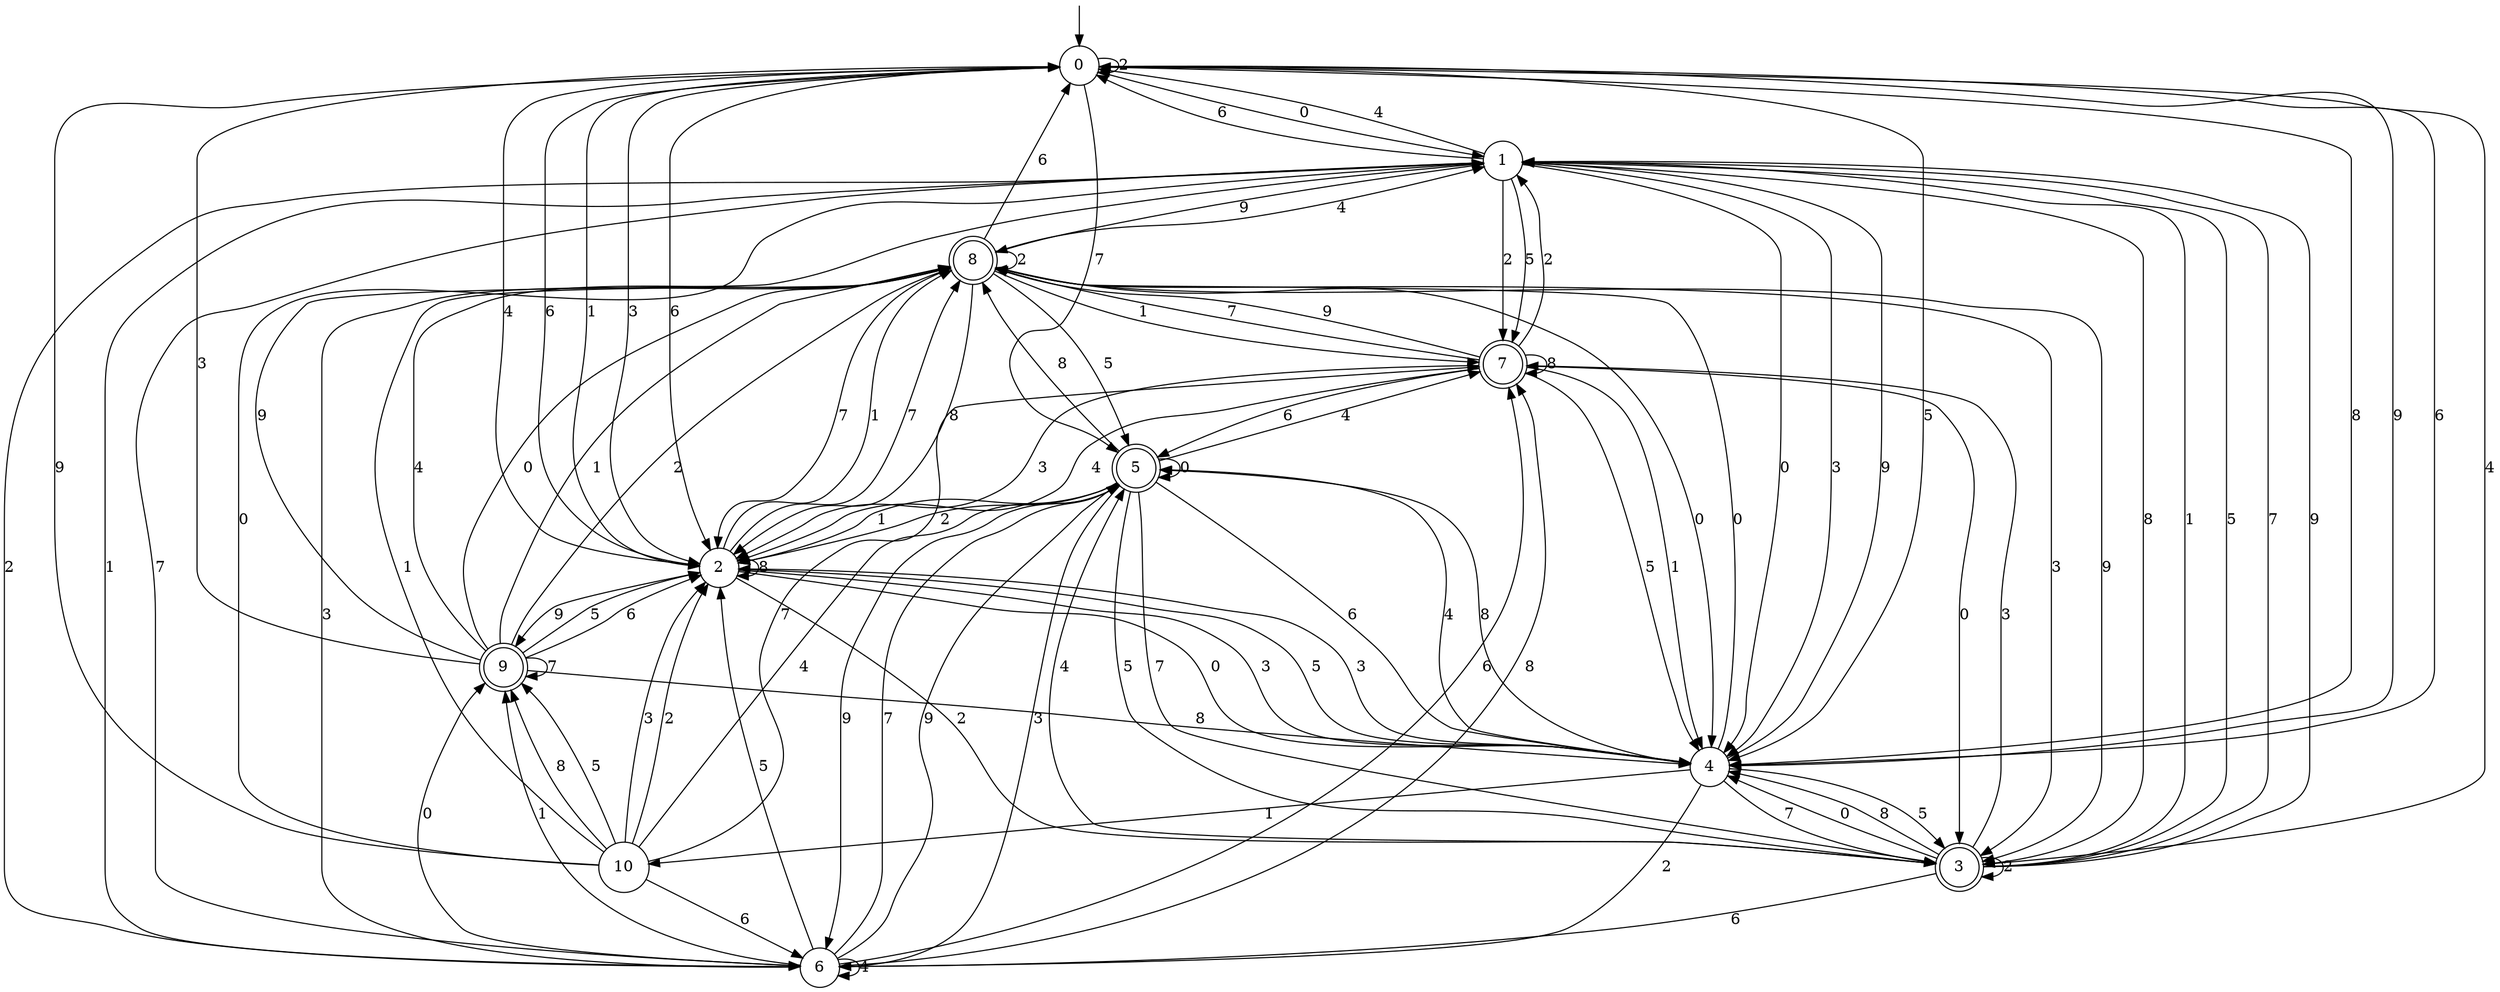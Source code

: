 digraph g {

	s0 [shape="circle" label="0"];
	s1 [shape="circle" label="1"];
	s2 [shape="circle" label="2"];
	s3 [shape="doublecircle" label="3"];
	s4 [shape="circle" label="4"];
	s5 [shape="doublecircle" label="5"];
	s6 [shape="circle" label="6"];
	s7 [shape="doublecircle" label="7"];
	s8 [shape="doublecircle" label="8"];
	s9 [shape="doublecircle" label="9"];
	s10 [shape="circle" label="10"];
	s0 -> s1 [label="0"];
	s0 -> s2 [label="1"];
	s0 -> s0 [label="2"];
	s0 -> s2 [label="3"];
	s0 -> s3 [label="4"];
	s0 -> s4 [label="5"];
	s0 -> s2 [label="6"];
	s0 -> s5 [label="7"];
	s0 -> s4 [label="8"];
	s0 -> s4 [label="9"];
	s1 -> s4 [label="0"];
	s1 -> s6 [label="1"];
	s1 -> s7 [label="2"];
	s1 -> s4 [label="3"];
	s1 -> s0 [label="4"];
	s1 -> s7 [label="5"];
	s1 -> s0 [label="6"];
	s1 -> s6 [label="7"];
	s1 -> s3 [label="8"];
	s1 -> s8 [label="9"];
	s2 -> s4 [label="0"];
	s2 -> s8 [label="1"];
	s2 -> s3 [label="2"];
	s2 -> s4 [label="3"];
	s2 -> s0 [label="4"];
	s2 -> s4 [label="5"];
	s2 -> s0 [label="6"];
	s2 -> s8 [label="7"];
	s2 -> s2 [label="8"];
	s2 -> s9 [label="9"];
	s3 -> s4 [label="0"];
	s3 -> s1 [label="1"];
	s3 -> s3 [label="2"];
	s3 -> s7 [label="3"];
	s3 -> s5 [label="4"];
	s3 -> s1 [label="5"];
	s3 -> s6 [label="6"];
	s3 -> s1 [label="7"];
	s3 -> s4 [label="8"];
	s3 -> s1 [label="9"];
	s4 -> s8 [label="0"];
	s4 -> s10 [label="1"];
	s4 -> s6 [label="2"];
	s4 -> s2 [label="3"];
	s4 -> s5 [label="4"];
	s4 -> s3 [label="5"];
	s4 -> s0 [label="6"];
	s4 -> s3 [label="7"];
	s4 -> s5 [label="8"];
	s4 -> s1 [label="9"];
	s5 -> s5 [label="0"];
	s5 -> s2 [label="1"];
	s5 -> s2 [label="2"];
	s5 -> s6 [label="3"];
	s5 -> s7 [label="4"];
	s5 -> s3 [label="5"];
	s5 -> s4 [label="6"];
	s5 -> s3 [label="7"];
	s5 -> s8 [label="8"];
	s5 -> s6 [label="9"];
	s6 -> s9 [label="0"];
	s6 -> s9 [label="1"];
	s6 -> s1 [label="2"];
	s6 -> s8 [label="3"];
	s6 -> s6 [label="4"];
	s6 -> s2 [label="5"];
	s6 -> s7 [label="6"];
	s6 -> s5 [label="7"];
	s6 -> s7 [label="8"];
	s6 -> s5 [label="9"];
	s7 -> s3 [label="0"];
	s7 -> s4 [label="1"];
	s7 -> s1 [label="2"];
	s7 -> s2 [label="3"];
	s7 -> s2 [label="4"];
	s7 -> s4 [label="5"];
	s7 -> s5 [label="6"];
	s7 -> s8 [label="7"];
	s7 -> s7 [label="8"];
	s7 -> s8 [label="9"];
	s8 -> s4 [label="0"];
	s8 -> s7 [label="1"];
	s8 -> s8 [label="2"];
	s8 -> s3 [label="3"];
	s8 -> s1 [label="4"];
	s8 -> s5 [label="5"];
	s8 -> s0 [label="6"];
	s8 -> s2 [label="7"];
	s8 -> s2 [label="8"];
	s8 -> s3 [label="9"];
	s9 -> s8 [label="0"];
	s9 -> s8 [label="1"];
	s9 -> s8 [label="2"];
	s9 -> s0 [label="3"];
	s9 -> s8 [label="4"];
	s9 -> s2 [label="5"];
	s9 -> s2 [label="6"];
	s9 -> s9 [label="7"];
	s9 -> s4 [label="8"];
	s9 -> s1 [label="9"];
	s10 -> s1 [label="0"];
	s10 -> s8 [label="1"];
	s10 -> s2 [label="2"];
	s10 -> s2 [label="3"];
	s10 -> s5 [label="4"];
	s10 -> s9 [label="5"];
	s10 -> s6 [label="6"];
	s10 -> s7 [label="7"];
	s10 -> s9 [label="8"];
	s10 -> s0 [label="9"];

__start0 [label="" shape="none" width="0" height="0"];
__start0 -> s0;

}
